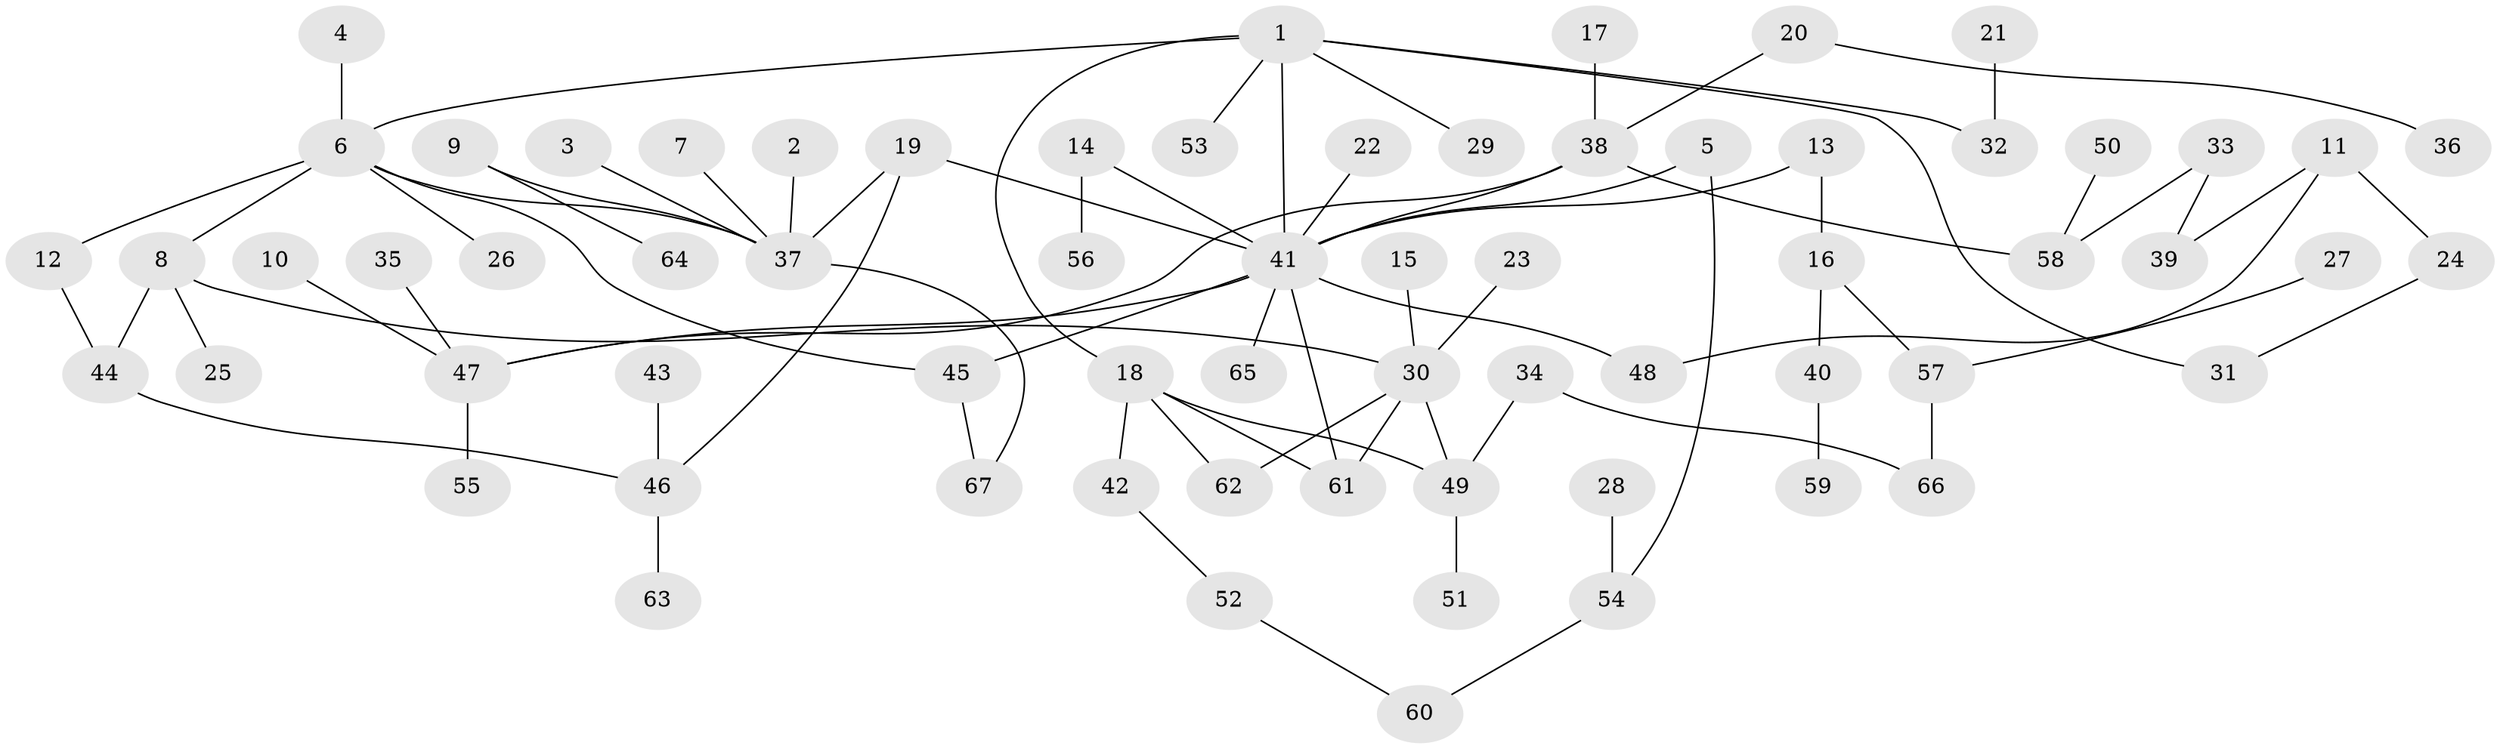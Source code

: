 // original degree distribution, {6: 0.03007518796992481, 7: 0.015037593984962405, 5: 0.022556390977443608, 1: 0.40601503759398494, 11: 0.007518796992481203, 3: 0.16541353383458646, 2: 0.3007518796992481, 4: 0.05263157894736842}
// Generated by graph-tools (version 1.1) at 2025/49/03/09/25 03:49:18]
// undirected, 67 vertices, 80 edges
graph export_dot {
graph [start="1"]
  node [color=gray90,style=filled];
  1;
  2;
  3;
  4;
  5;
  6;
  7;
  8;
  9;
  10;
  11;
  12;
  13;
  14;
  15;
  16;
  17;
  18;
  19;
  20;
  21;
  22;
  23;
  24;
  25;
  26;
  27;
  28;
  29;
  30;
  31;
  32;
  33;
  34;
  35;
  36;
  37;
  38;
  39;
  40;
  41;
  42;
  43;
  44;
  45;
  46;
  47;
  48;
  49;
  50;
  51;
  52;
  53;
  54;
  55;
  56;
  57;
  58;
  59;
  60;
  61;
  62;
  63;
  64;
  65;
  66;
  67;
  1 -- 6 [weight=1.0];
  1 -- 18 [weight=1.0];
  1 -- 29 [weight=1.0];
  1 -- 31 [weight=1.0];
  1 -- 32 [weight=1.0];
  1 -- 41 [weight=1.0];
  1 -- 53 [weight=1.0];
  2 -- 37 [weight=1.0];
  3 -- 37 [weight=1.0];
  4 -- 6 [weight=1.0];
  5 -- 41 [weight=1.0];
  5 -- 54 [weight=1.0];
  6 -- 8 [weight=1.0];
  6 -- 12 [weight=1.0];
  6 -- 26 [weight=1.0];
  6 -- 37 [weight=1.0];
  6 -- 45 [weight=1.0];
  7 -- 37 [weight=1.0];
  8 -- 25 [weight=1.0];
  8 -- 30 [weight=1.0];
  8 -- 44 [weight=1.0];
  9 -- 37 [weight=1.0];
  9 -- 64 [weight=1.0];
  10 -- 47 [weight=1.0];
  11 -- 24 [weight=1.0];
  11 -- 39 [weight=1.0];
  11 -- 48 [weight=1.0];
  12 -- 44 [weight=1.0];
  13 -- 16 [weight=1.0];
  13 -- 41 [weight=1.0];
  14 -- 41 [weight=1.0];
  14 -- 56 [weight=1.0];
  15 -- 30 [weight=1.0];
  16 -- 40 [weight=1.0];
  16 -- 57 [weight=1.0];
  17 -- 38 [weight=1.0];
  18 -- 42 [weight=1.0];
  18 -- 49 [weight=1.0];
  18 -- 61 [weight=1.0];
  18 -- 62 [weight=1.0];
  19 -- 37 [weight=1.0];
  19 -- 41 [weight=1.0];
  19 -- 46 [weight=1.0];
  20 -- 36 [weight=1.0];
  20 -- 38 [weight=1.0];
  21 -- 32 [weight=1.0];
  22 -- 41 [weight=1.0];
  23 -- 30 [weight=1.0];
  24 -- 31 [weight=1.0];
  27 -- 57 [weight=1.0];
  28 -- 54 [weight=1.0];
  30 -- 49 [weight=1.0];
  30 -- 61 [weight=1.0];
  30 -- 62 [weight=1.0];
  33 -- 39 [weight=1.0];
  33 -- 58 [weight=1.0];
  34 -- 49 [weight=1.0];
  34 -- 66 [weight=1.0];
  35 -- 47 [weight=1.0];
  37 -- 67 [weight=1.0];
  38 -- 41 [weight=1.0];
  38 -- 47 [weight=1.0];
  38 -- 58 [weight=1.0];
  40 -- 59 [weight=1.0];
  41 -- 45 [weight=1.0];
  41 -- 47 [weight=1.0];
  41 -- 48 [weight=1.0];
  41 -- 61 [weight=1.0];
  41 -- 65 [weight=1.0];
  42 -- 52 [weight=1.0];
  43 -- 46 [weight=1.0];
  44 -- 46 [weight=1.0];
  45 -- 67 [weight=1.0];
  46 -- 63 [weight=1.0];
  47 -- 55 [weight=1.0];
  49 -- 51 [weight=1.0];
  50 -- 58 [weight=1.0];
  52 -- 60 [weight=1.0];
  54 -- 60 [weight=1.0];
  57 -- 66 [weight=1.0];
}
